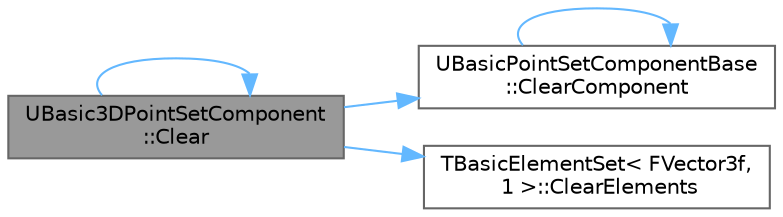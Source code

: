 digraph "UBasic3DPointSetComponent::Clear"
{
 // INTERACTIVE_SVG=YES
 // LATEX_PDF_SIZE
  bgcolor="transparent";
  edge [fontname=Helvetica,fontsize=10,labelfontname=Helvetica,labelfontsize=10];
  node [fontname=Helvetica,fontsize=10,shape=box,height=0.2,width=0.4];
  rankdir="LR";
  Node1 [id="Node000001",label="UBasic3DPointSetComponent\l::Clear",height=0.2,width=0.4,color="gray40", fillcolor="grey60", style="filled", fontcolor="black",tooltip="Clear all points and component state."];
  Node1 -> Node1 [id="edge1_Node000001_Node000001",color="steelblue1",style="solid",tooltip=" "];
  Node1 -> Node2 [id="edge2_Node000001_Node000002",color="steelblue1",style="solid",tooltip=" "];
  Node2 [id="Node000002",label="UBasicPointSetComponentBase\l::ClearComponent",height=0.2,width=0.4,color="grey40", fillcolor="white", style="filled",URL="$d1/d37/classUBasicPointSetComponentBase.html#a62ce28d88ce3a2258277f62e00ad5e1a",tooltip="Clears the component state and marks component as dirty."];
  Node2 -> Node2 [id="edge3_Node000002_Node000002",color="steelblue1",style="solid",tooltip=" "];
  Node1 -> Node3 [id="edge4_Node000001_Node000003",color="steelblue1",style="solid",tooltip=" "];
  Node3 [id="Node000003",label="TBasicElementSet\< FVector3f,\l 1 \>::ClearElements",height=0.2,width=0.4,color="grey40", fillcolor="white", style="filled",URL="$d5/d89/classTBasicElementSet.html#a3d865b5c019cbefe02feb1ea4e561033",tooltip=" "];
}
